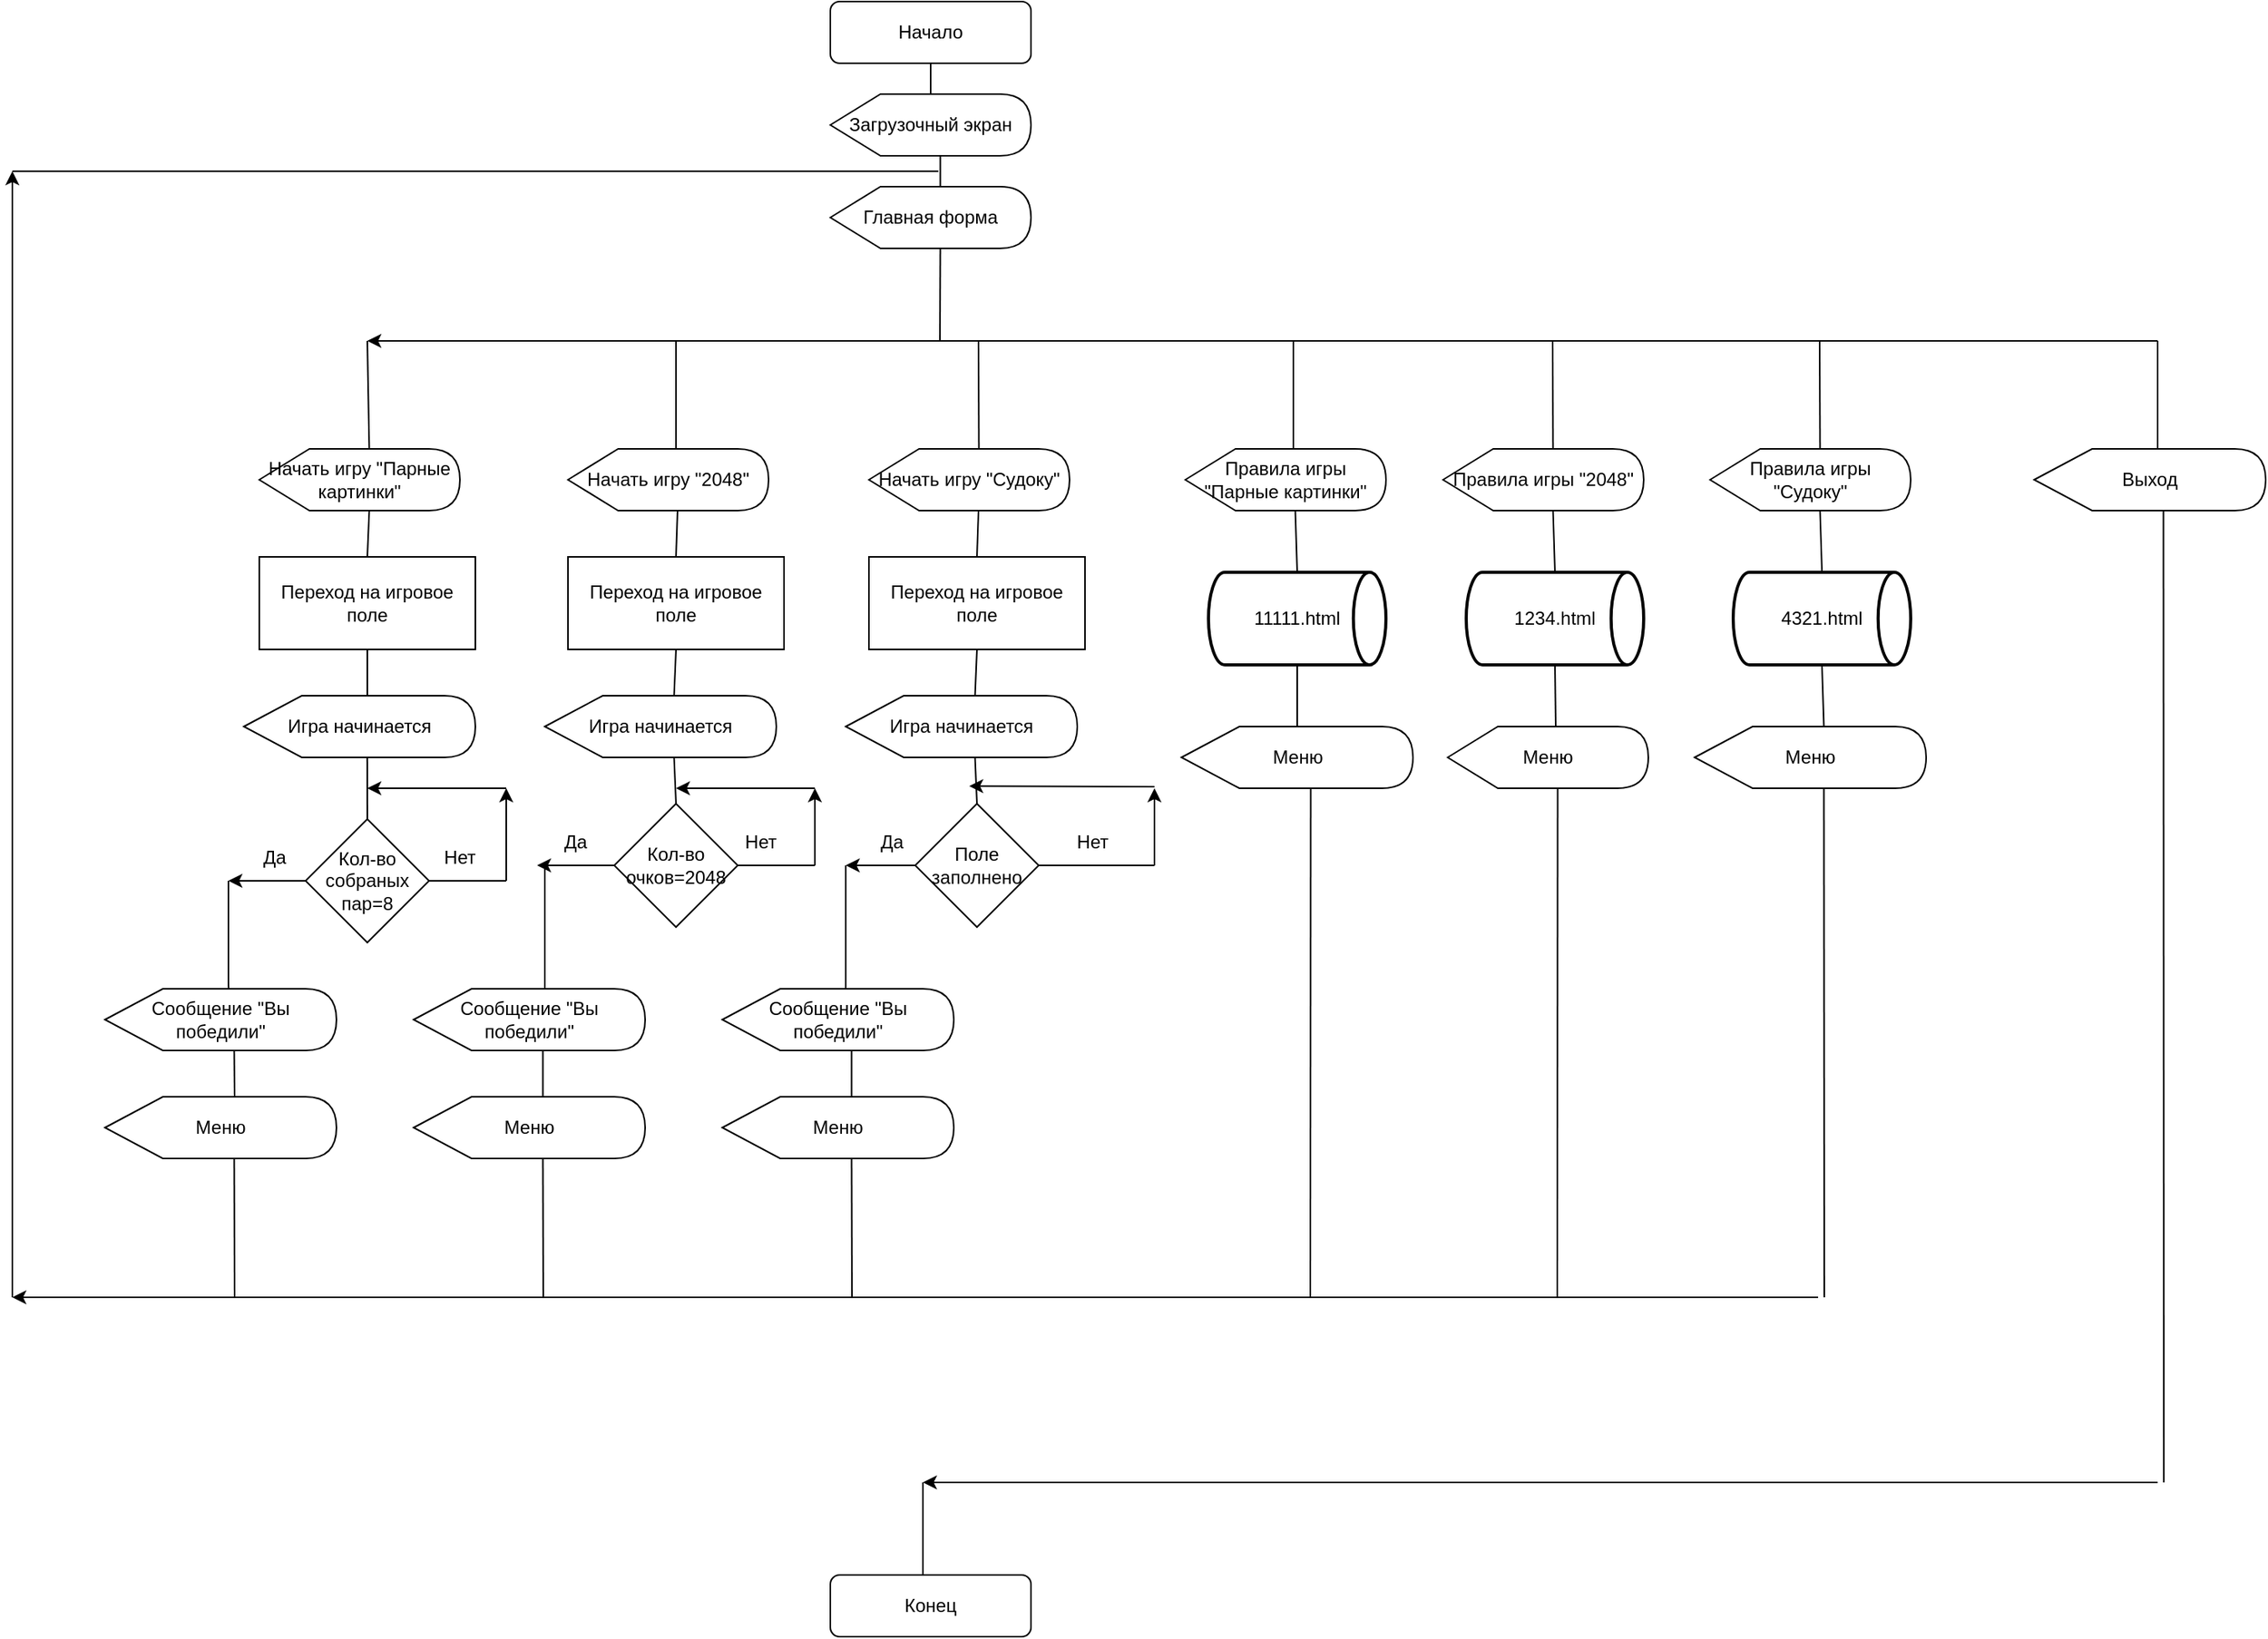 <mxfile version="15.2.7" type="device"><diagram id="LQXi3Rnj8_STNuz903Ip" name="Page-1"><mxGraphModel dx="2636" dy="849" grid="1" gridSize="10" guides="1" tooltips="1" connect="1" arrows="1" fold="1" page="1" pageScale="1" pageWidth="827" pageHeight="1169" math="0" shadow="0"><root><mxCell id="0"/><mxCell id="1" parent="0"/><mxCell id="80g_DDal4801K1Tkgl_E-1" value="Начало" style="rounded=1;whiteSpace=wrap;html=1;" parent="1" vertex="1"><mxGeometry x="300" y="40" width="130" height="40" as="geometry"/></mxCell><mxCell id="80g_DDal4801K1Tkgl_E-2" value="Загрузочный экран" style="shape=display;whiteSpace=wrap;html=1;" parent="1" vertex="1"><mxGeometry x="300" y="100" width="130" height="40" as="geometry"/></mxCell><mxCell id="80g_DDal4801K1Tkgl_E-4" value="" style="endArrow=none;html=1;rounded=0;exitX=0.5;exitY=1;exitDx=0;exitDy=0;" parent="1" source="80g_DDal4801K1Tkgl_E-1" target="80g_DDal4801K1Tkgl_E-2" edge="1"><mxGeometry width="50" height="50" relative="1" as="geometry"><mxPoint x="390" y="330" as="sourcePoint"/><mxPoint x="440" y="280" as="targetPoint"/></mxGeometry></mxCell><mxCell id="80g_DDal4801K1Tkgl_E-5" value="Главная форма" style="shape=display;whiteSpace=wrap;html=1;" parent="1" vertex="1"><mxGeometry x="300" y="160" width="130" height="40" as="geometry"/></mxCell><mxCell id="80g_DDal4801K1Tkgl_E-6" value="" style="endArrow=none;html=1;rounded=0;exitX=0;exitY=0;exitDx=71.25;exitDy=40;exitPerimeter=0;entryX=0;entryY=0;entryDx=71.25;entryDy=0;entryPerimeter=0;" parent="1" source="80g_DDal4801K1Tkgl_E-2" target="80g_DDal4801K1Tkgl_E-5" edge="1"><mxGeometry width="50" height="50" relative="1" as="geometry"><mxPoint x="390" y="320" as="sourcePoint"/><mxPoint x="440" y="270" as="targetPoint"/></mxGeometry></mxCell><mxCell id="80g_DDal4801K1Tkgl_E-7" value="" style="endArrow=none;html=1;rounded=0;entryX=0;entryY=0;entryDx=71.25;entryDy=40;entryPerimeter=0;" parent="1" target="80g_DDal4801K1Tkgl_E-5" edge="1"><mxGeometry width="50" height="50" relative="1" as="geometry"><mxPoint x="371" y="260" as="sourcePoint"/><mxPoint x="440" y="270" as="targetPoint"/></mxGeometry></mxCell><mxCell id="80g_DDal4801K1Tkgl_E-8" value="" style="endArrow=classic;html=1;rounded=0;" parent="1" edge="1"><mxGeometry width="50" height="50" relative="1" as="geometry"><mxPoint x="1160" y="260" as="sourcePoint"/><mxPoint y="260" as="targetPoint"/></mxGeometry></mxCell><mxCell id="80g_DDal4801K1Tkgl_E-10" value="Начать игру &quot;Парные картинки&quot;" style="shape=display;whiteSpace=wrap;html=1;" parent="1" vertex="1"><mxGeometry x="-70" y="330" width="130" height="40" as="geometry"/></mxCell><mxCell id="80g_DDal4801K1Tkgl_E-11" value="" style="endArrow=none;html=1;rounded=0;entryX=0;entryY=0;entryDx=71.25;entryDy=0;entryPerimeter=0;" parent="1" target="80g_DDal4801K1Tkgl_E-10" edge="1"><mxGeometry width="50" height="50" relative="1" as="geometry"><mxPoint y="260" as="sourcePoint"/><mxPoint x="320" y="250" as="targetPoint"/></mxGeometry></mxCell><mxCell id="80g_DDal4801K1Tkgl_E-13" value="Переход на игровое поле" style="rounded=0;whiteSpace=wrap;html=1;" parent="1" vertex="1"><mxGeometry x="-70" y="400" width="140" height="60" as="geometry"/></mxCell><mxCell id="80g_DDal4801K1Tkgl_E-14" value="" style="endArrow=none;html=1;rounded=0;exitX=0;exitY=0;exitDx=71.25;exitDy=40;exitPerimeter=0;entryX=0.5;entryY=0;entryDx=0;entryDy=0;" parent="1" source="80g_DDal4801K1Tkgl_E-10" target="80g_DDal4801K1Tkgl_E-13" edge="1"><mxGeometry width="50" height="50" relative="1" as="geometry"><mxPoint x="270" y="500" as="sourcePoint"/><mxPoint x="320" y="450" as="targetPoint"/></mxGeometry></mxCell><mxCell id="b1E2KCCDAh78bo3InFOr-25" style="edgeStyle=orthogonalEdgeStyle;rounded=0;orthogonalLoop=1;jettySize=auto;html=1;exitX=0;exitY=0;exitDx=83.75;exitDy=0;exitPerimeter=0;" edge="1" parent="1" source="26eFA7QZ_fDr6gPaLEX6-1"><mxGeometry relative="1" as="geometry"><mxPoint x="4" y="489.571" as="targetPoint"/></mxGeometry></mxCell><mxCell id="26eFA7QZ_fDr6gPaLEX6-1" value="Игра начинается" style="shape=display;whiteSpace=wrap;html=1;" parent="1" vertex="1"><mxGeometry x="-80" y="490" width="150" height="40" as="geometry"/></mxCell><mxCell id="26eFA7QZ_fDr6gPaLEX6-2" value="Кол-во собраных пар=8" style="rhombus;whiteSpace=wrap;html=1;" parent="1" vertex="1"><mxGeometry x="-40" y="570" width="80" height="80" as="geometry"/></mxCell><mxCell id="26eFA7QZ_fDr6gPaLEX6-3" value="" style="endArrow=none;html=1;exitX=0.5;exitY=1;exitDx=0;exitDy=0;" parent="1" source="80g_DDal4801K1Tkgl_E-13" edge="1"><mxGeometry width="50" height="50" relative="1" as="geometry"><mxPoint x="100" y="570" as="sourcePoint"/><mxPoint y="490" as="targetPoint"/></mxGeometry></mxCell><mxCell id="26eFA7QZ_fDr6gPaLEX6-4" value="" style="endArrow=none;html=1;exitX=0.533;exitY=0.987;exitDx=0;exitDy=0;exitPerimeter=0;entryX=0.5;entryY=0;entryDx=0;entryDy=0;" parent="1" source="26eFA7QZ_fDr6gPaLEX6-1" target="26eFA7QZ_fDr6gPaLEX6-2" edge="1"><mxGeometry width="50" height="50" relative="1" as="geometry"><mxPoint x="100" y="570" as="sourcePoint"/><mxPoint x="150" y="520" as="targetPoint"/></mxGeometry></mxCell><mxCell id="26eFA7QZ_fDr6gPaLEX6-6" value="Нет" style="text;html=1;strokeColor=none;fillColor=none;align=center;verticalAlign=middle;whiteSpace=wrap;rounded=0;" parent="1" vertex="1"><mxGeometry x="40" y="585" width="40" height="20" as="geometry"/></mxCell><mxCell id="26eFA7QZ_fDr6gPaLEX6-9" value="" style="endArrow=none;html=1;entryX=1;entryY=0.5;entryDx=0;entryDy=0;" parent="1" target="26eFA7QZ_fDr6gPaLEX6-2" edge="1"><mxGeometry width="50" height="50" relative="1" as="geometry"><mxPoint x="90" y="610" as="sourcePoint"/><mxPoint x="90" y="620" as="targetPoint"/></mxGeometry></mxCell><mxCell id="26eFA7QZ_fDr6gPaLEX6-12" value="" style="endArrow=classic;html=1;" parent="1" edge="1"><mxGeometry width="50" height="50" relative="1" as="geometry"><mxPoint x="90" y="610" as="sourcePoint"/><mxPoint x="90" y="550" as="targetPoint"/></mxGeometry></mxCell><mxCell id="26eFA7QZ_fDr6gPaLEX6-13" value="" style="endArrow=classic;html=1;" parent="1" edge="1"><mxGeometry width="50" height="50" relative="1" as="geometry"><mxPoint x="90" y="550" as="sourcePoint"/><mxPoint y="550" as="targetPoint"/></mxGeometry></mxCell><mxCell id="26eFA7QZ_fDr6gPaLEX6-14" value="" style="endArrow=classic;html=1;exitX=0;exitY=0.5;exitDx=0;exitDy=0;" parent="1" source="26eFA7QZ_fDr6gPaLEX6-2" edge="1"><mxGeometry width="50" height="50" relative="1" as="geometry"><mxPoint x="100" y="570" as="sourcePoint"/><mxPoint x="-90" y="610" as="targetPoint"/></mxGeometry></mxCell><mxCell id="26eFA7QZ_fDr6gPaLEX6-15" value="Да" style="text;html=1;strokeColor=none;fillColor=none;align=center;verticalAlign=middle;whiteSpace=wrap;rounded=0;" parent="1" vertex="1"><mxGeometry x="-80" y="585" width="40" height="20" as="geometry"/></mxCell><mxCell id="26eFA7QZ_fDr6gPaLEX6-16" value="" style="endArrow=none;html=1;entryX=0;entryY=0;entryDx=83.75;entryDy=0;entryPerimeter=0;" parent="1" target="26eFA7QZ_fDr6gPaLEX6-17" edge="1"><mxGeometry width="50" height="50" relative="1" as="geometry"><mxPoint x="-90" y="610" as="sourcePoint"/><mxPoint x="-90" y="745" as="targetPoint"/><Array as="points"><mxPoint x="-90" y="685"/></Array></mxGeometry></mxCell><mxCell id="26eFA7QZ_fDr6gPaLEX6-17" value="Сообщение &quot;Вы победили&quot;" style="shape=display;whiteSpace=wrap;html=1;" parent="1" vertex="1"><mxGeometry x="-170" y="680" width="150" height="40" as="geometry"/></mxCell><mxCell id="26eFA7QZ_fDr6gPaLEX6-20" value="" style="endArrow=none;html=1;" parent="1" edge="1"><mxGeometry width="50" height="50" relative="1" as="geometry"><mxPoint x="200" y="330" as="sourcePoint"/><mxPoint x="200" y="260" as="targetPoint"/></mxGeometry></mxCell><mxCell id="26eFA7QZ_fDr6gPaLEX6-21" value="Начать игру &quot;2048&quot;" style="shape=display;whiteSpace=wrap;html=1;" parent="1" vertex="1"><mxGeometry x="130" y="330" width="130" height="40" as="geometry"/></mxCell><mxCell id="26eFA7QZ_fDr6gPaLEX6-22" value="Переход на игровое поле" style="rounded=0;whiteSpace=wrap;html=1;" parent="1" vertex="1"><mxGeometry x="130" y="400" width="140" height="60" as="geometry"/></mxCell><mxCell id="26eFA7QZ_fDr6gPaLEX6-23" value="Игра начинается" style="shape=display;whiteSpace=wrap;html=1;" parent="1" vertex="1"><mxGeometry x="115" y="490" width="150" height="40" as="geometry"/></mxCell><mxCell id="26eFA7QZ_fDr6gPaLEX6-24" value="Кол-во очков=2048" style="rhombus;whiteSpace=wrap;html=1;" parent="1" vertex="1"><mxGeometry x="160" y="560" width="80" height="80" as="geometry"/></mxCell><mxCell id="26eFA7QZ_fDr6gPaLEX6-25" value="" style="endArrow=none;html=1;exitX=0.5;exitY=0;exitDx=0;exitDy=0;" parent="1" source="26eFA7QZ_fDr6gPaLEX6-22" edge="1"><mxGeometry width="50" height="50" relative="1" as="geometry"><mxPoint x="220" y="390" as="sourcePoint"/><mxPoint x="201" y="370" as="targetPoint"/></mxGeometry></mxCell><mxCell id="26eFA7QZ_fDr6gPaLEX6-26" value="" style="endArrow=none;html=1;entryX=0.5;entryY=1;entryDx=0;entryDy=0;exitX=0;exitY=0;exitDx=83.75;exitDy=0;exitPerimeter=0;" parent="1" source="26eFA7QZ_fDr6gPaLEX6-23" target="26eFA7QZ_fDr6gPaLEX6-22" edge="1"><mxGeometry width="50" height="50" relative="1" as="geometry"><mxPoint x="280" y="470" as="sourcePoint"/><mxPoint x="190" y="470" as="targetPoint"/></mxGeometry></mxCell><mxCell id="26eFA7QZ_fDr6gPaLEX6-27" value="" style="endArrow=none;html=1;exitX=0.5;exitY=0;exitDx=0;exitDy=0;entryX=0;entryY=0;entryDx=83.75;entryDy=40;entryPerimeter=0;" parent="1" source="26eFA7QZ_fDr6gPaLEX6-24" target="26eFA7QZ_fDr6gPaLEX6-23" edge="1"><mxGeometry width="50" height="50" relative="1" as="geometry"><mxPoint x="140" y="520" as="sourcePoint"/><mxPoint x="160" y="540" as="targetPoint"/></mxGeometry></mxCell><mxCell id="26eFA7QZ_fDr6gPaLEX6-28" value="" style="endArrow=none;html=1;exitX=1;exitY=0.5;exitDx=0;exitDy=0;" parent="1" source="26eFA7QZ_fDr6gPaLEX6-24" edge="1"><mxGeometry width="50" height="50" relative="1" as="geometry"><mxPoint x="270" y="630" as="sourcePoint"/><mxPoint x="290" y="600" as="targetPoint"/></mxGeometry></mxCell><mxCell id="26eFA7QZ_fDr6gPaLEX6-29" value="Нет" style="text;html=1;strokeColor=none;fillColor=none;align=center;verticalAlign=middle;whiteSpace=wrap;rounded=0;" parent="1" vertex="1"><mxGeometry x="235" y="575" width="40" height="20" as="geometry"/></mxCell><mxCell id="26eFA7QZ_fDr6gPaLEX6-30" value="" style="endArrow=classic;html=1;" parent="1" edge="1"><mxGeometry width="50" height="50" relative="1" as="geometry"><mxPoint x="290" y="600" as="sourcePoint"/><mxPoint x="290" y="550" as="targetPoint"/></mxGeometry></mxCell><mxCell id="26eFA7QZ_fDr6gPaLEX6-31" value="" style="endArrow=classic;html=1;" parent="1" edge="1"><mxGeometry width="50" height="50" relative="1" as="geometry"><mxPoint x="290" y="550" as="sourcePoint"/><mxPoint x="200" y="550" as="targetPoint"/></mxGeometry></mxCell><mxCell id="26eFA7QZ_fDr6gPaLEX6-32" value="" style="endArrow=classic;html=1;exitX=0;exitY=0.5;exitDx=0;exitDy=0;" parent="1" source="26eFA7QZ_fDr6gPaLEX6-24" edge="1"><mxGeometry width="50" height="50" relative="1" as="geometry"><mxPoint x="140" y="720" as="sourcePoint"/><mxPoint x="110" y="600" as="targetPoint"/></mxGeometry></mxCell><mxCell id="26eFA7QZ_fDr6gPaLEX6-33" value="Да" style="text;html=1;strokeColor=none;fillColor=none;align=center;verticalAlign=middle;whiteSpace=wrap;rounded=0;" parent="1" vertex="1"><mxGeometry x="115" y="575" width="40" height="20" as="geometry"/></mxCell><mxCell id="26eFA7QZ_fDr6gPaLEX6-34" value="" style="endArrow=none;html=1;" parent="1" edge="1"><mxGeometry width="50" height="50" relative="1" as="geometry"><mxPoint x="115" y="680" as="sourcePoint"/><mxPoint x="115" y="600" as="targetPoint"/></mxGeometry></mxCell><mxCell id="26eFA7QZ_fDr6gPaLEX6-35" value="Сообщение &quot;Вы победили&quot;" style="shape=display;whiteSpace=wrap;html=1;" parent="1" vertex="1"><mxGeometry x="30" y="680" width="150" height="40" as="geometry"/></mxCell><mxCell id="26eFA7QZ_fDr6gPaLEX6-38" value="Начать игру &quot;Судоку&quot;" style="shape=display;whiteSpace=wrap;html=1;" parent="1" vertex="1"><mxGeometry x="325" y="330" width="130" height="40" as="geometry"/></mxCell><mxCell id="26eFA7QZ_fDr6gPaLEX6-39" value="Переход на игровое поле" style="rounded=0;whiteSpace=wrap;html=1;" parent="1" vertex="1"><mxGeometry x="325" y="400" width="140" height="60" as="geometry"/></mxCell><mxCell id="26eFA7QZ_fDr6gPaLEX6-40" value="" style="endArrow=none;html=1;entryX=0;entryY=0;entryDx=71.25;entryDy=0;entryPerimeter=0;" parent="1" target="26eFA7QZ_fDr6gPaLEX6-38" edge="1"><mxGeometry width="50" height="50" relative="1" as="geometry"><mxPoint x="396" y="260" as="sourcePoint"/><mxPoint x="400" y="670" as="targetPoint"/></mxGeometry></mxCell><mxCell id="26eFA7QZ_fDr6gPaLEX6-41" value="" style="endArrow=none;html=1;exitX=0.5;exitY=0;exitDx=0;exitDy=0;" parent="1" source="26eFA7QZ_fDr6gPaLEX6-39" edge="1"><mxGeometry width="50" height="50" relative="1" as="geometry"><mxPoint x="350" y="720" as="sourcePoint"/><mxPoint x="396" y="370" as="targetPoint"/></mxGeometry></mxCell><mxCell id="26eFA7QZ_fDr6gPaLEX6-42" value="Игра начинается" style="shape=display;whiteSpace=wrap;html=1;" parent="1" vertex="1"><mxGeometry x="310" y="490" width="150" height="40" as="geometry"/></mxCell><mxCell id="26eFA7QZ_fDr6gPaLEX6-43" value="Поле заполнено" style="rhombus;whiteSpace=wrap;html=1;" parent="1" vertex="1"><mxGeometry x="355" y="560" width="80" height="80" as="geometry"/></mxCell><mxCell id="26eFA7QZ_fDr6gPaLEX6-44" value="" style="endArrow=none;html=1;entryX=1;entryY=0.5;entryDx=0;entryDy=0;" parent="1" target="26eFA7QZ_fDr6gPaLEX6-43" edge="1"><mxGeometry width="50" height="50" relative="1" as="geometry"><mxPoint x="510" y="600" as="sourcePoint"/><mxPoint x="300" y="610" as="targetPoint"/></mxGeometry></mxCell><mxCell id="26eFA7QZ_fDr6gPaLEX6-45" value="" style="endArrow=none;html=1;exitX=0;exitY=0;exitDx=83.75;exitDy=40;exitPerimeter=0;entryX=0.5;entryY=0;entryDx=0;entryDy=0;" parent="1" source="26eFA7QZ_fDr6gPaLEX6-42" target="26eFA7QZ_fDr6gPaLEX6-43" edge="1"><mxGeometry width="50" height="50" relative="1" as="geometry"><mxPoint x="350" y="720" as="sourcePoint"/><mxPoint x="400" y="670" as="targetPoint"/></mxGeometry></mxCell><mxCell id="26eFA7QZ_fDr6gPaLEX6-46" value="" style="endArrow=none;html=1;exitX=0.5;exitY=1;exitDx=0;exitDy=0;entryX=0;entryY=0;entryDx=83.75;entryDy=0;entryPerimeter=0;" parent="1" source="26eFA7QZ_fDr6gPaLEX6-39" target="26eFA7QZ_fDr6gPaLEX6-42" edge="1"><mxGeometry width="50" height="50" relative="1" as="geometry"><mxPoint x="350" y="720" as="sourcePoint"/><mxPoint x="470" y="680" as="targetPoint"/></mxGeometry></mxCell><mxCell id="26eFA7QZ_fDr6gPaLEX6-47" value="Нет" style="text;html=1;strokeColor=none;fillColor=none;align=center;verticalAlign=middle;whiteSpace=wrap;rounded=0;" parent="1" vertex="1"><mxGeometry x="450" y="575" width="40" height="20" as="geometry"/></mxCell><mxCell id="26eFA7QZ_fDr6gPaLEX6-48" value="" style="endArrow=classic;html=1;" parent="1" edge="1"><mxGeometry width="50" height="50" relative="1" as="geometry"><mxPoint x="510" y="600" as="sourcePoint"/><mxPoint x="510" y="550" as="targetPoint"/></mxGeometry></mxCell><mxCell id="26eFA7QZ_fDr6gPaLEX6-49" value="" style="endArrow=classic;html=1;" parent="1" edge="1"><mxGeometry width="50" height="50" relative="1" as="geometry"><mxPoint x="510" y="549" as="sourcePoint"/><mxPoint x="390" y="548.57" as="targetPoint"/></mxGeometry></mxCell><mxCell id="26eFA7QZ_fDr6gPaLEX6-50" value="" style="endArrow=classic;html=1;exitX=0;exitY=0.5;exitDx=0;exitDy=0;" parent="1" source="26eFA7QZ_fDr6gPaLEX6-43" edge="1"><mxGeometry width="50" height="50" relative="1" as="geometry"><mxPoint x="350" y="720" as="sourcePoint"/><mxPoint x="310" y="600" as="targetPoint"/></mxGeometry></mxCell><mxCell id="26eFA7QZ_fDr6gPaLEX6-51" value="" style="endArrow=none;html=1;" parent="1" edge="1"><mxGeometry width="50" height="50" relative="1" as="geometry"><mxPoint x="310" y="600" as="sourcePoint"/><mxPoint x="310" y="680" as="targetPoint"/></mxGeometry></mxCell><mxCell id="26eFA7QZ_fDr6gPaLEX6-52" value="Да" style="text;html=1;strokeColor=none;fillColor=none;align=center;verticalAlign=middle;whiteSpace=wrap;rounded=0;" parent="1" vertex="1"><mxGeometry x="320" y="575" width="40" height="20" as="geometry"/></mxCell><mxCell id="26eFA7QZ_fDr6gPaLEX6-53" value="Сообщение &quot;Вы победили&quot;" style="shape=display;whiteSpace=wrap;html=1;" parent="1" vertex="1"><mxGeometry x="230" y="680" width="150" height="40" as="geometry"/></mxCell><mxCell id="26eFA7QZ_fDr6gPaLEX6-56" value="" style="endArrow=none;html=1;" parent="1" edge="1"><mxGeometry width="50" height="50" relative="1" as="geometry"><mxPoint x="600" y="330" as="sourcePoint"/><mxPoint x="600" y="260" as="targetPoint"/></mxGeometry></mxCell><mxCell id="26eFA7QZ_fDr6gPaLEX6-57" value="Правила игры &quot;Парные картинки&quot;" style="shape=display;whiteSpace=wrap;html=1;" parent="1" vertex="1"><mxGeometry x="530" y="330" width="130" height="40" as="geometry"/></mxCell><mxCell id="26eFA7QZ_fDr6gPaLEX6-58" value="11111.html" style="strokeWidth=2;html=1;shape=mxgraph.flowchart.direct_data;whiteSpace=wrap;" parent="1" vertex="1"><mxGeometry x="545" y="410" width="115" height="60" as="geometry"/></mxCell><mxCell id="26eFA7QZ_fDr6gPaLEX6-59" value="" style="endArrow=none;html=1;entryX=0;entryY=0;entryDx=71.25;entryDy=40;entryPerimeter=0;exitX=0.5;exitY=0;exitDx=0;exitDy=0;exitPerimeter=0;" parent="1" source="26eFA7QZ_fDr6gPaLEX6-58" target="26eFA7QZ_fDr6gPaLEX6-57" edge="1"><mxGeometry width="50" height="50" relative="1" as="geometry"><mxPoint x="670" y="720" as="sourcePoint"/><mxPoint x="720" y="670" as="targetPoint"/></mxGeometry></mxCell><mxCell id="26eFA7QZ_fDr6gPaLEX6-60" value="Правила игры &quot;2048&quot;" style="shape=display;whiteSpace=wrap;html=1;" parent="1" vertex="1"><mxGeometry x="697" y="330" width="130" height="40" as="geometry"/></mxCell><mxCell id="26eFA7QZ_fDr6gPaLEX6-61" value="1234.html" style="strokeWidth=2;html=1;shape=mxgraph.flowchart.direct_data;whiteSpace=wrap;" parent="1" vertex="1"><mxGeometry x="712" y="410" width="115" height="60" as="geometry"/></mxCell><mxCell id="26eFA7QZ_fDr6gPaLEX6-62" value="" style="endArrow=none;html=1;entryX=0;entryY=0;entryDx=71.25;entryDy=40;entryPerimeter=0;exitX=0.5;exitY=0;exitDx=0;exitDy=0;exitPerimeter=0;" parent="1" source="26eFA7QZ_fDr6gPaLEX6-61" target="26eFA7QZ_fDr6gPaLEX6-60" edge="1"><mxGeometry width="50" height="50" relative="1" as="geometry"><mxPoint x="837" y="720" as="sourcePoint"/><mxPoint x="887" y="670" as="targetPoint"/></mxGeometry></mxCell><mxCell id="26eFA7QZ_fDr6gPaLEX6-63" value="Правила игры &quot;Судоку&quot;" style="shape=display;whiteSpace=wrap;html=1;" parent="1" vertex="1"><mxGeometry x="870" y="330" width="130" height="40" as="geometry"/></mxCell><mxCell id="26eFA7QZ_fDr6gPaLEX6-64" value="4321.html" style="strokeWidth=2;html=1;shape=mxgraph.flowchart.direct_data;whiteSpace=wrap;" parent="1" vertex="1"><mxGeometry x="885" y="410" width="115" height="60" as="geometry"/></mxCell><mxCell id="26eFA7QZ_fDr6gPaLEX6-65" value="" style="endArrow=none;html=1;entryX=0;entryY=0;entryDx=71.25;entryDy=40;entryPerimeter=0;exitX=0.5;exitY=0;exitDx=0;exitDy=0;exitPerimeter=0;" parent="1" source="26eFA7QZ_fDr6gPaLEX6-64" target="26eFA7QZ_fDr6gPaLEX6-63" edge="1"><mxGeometry width="50" height="50" relative="1" as="geometry"><mxPoint x="1010" y="720" as="sourcePoint"/><mxPoint x="1060" y="670" as="targetPoint"/></mxGeometry></mxCell><mxCell id="26eFA7QZ_fDr6gPaLEX6-66" value="" style="endArrow=none;html=1;exitX=0;exitY=0;exitDx=71.25;exitDy=0;exitPerimeter=0;" parent="1" source="26eFA7QZ_fDr6gPaLEX6-60" edge="1"><mxGeometry width="50" height="50" relative="1" as="geometry"><mxPoint x="790" y="720" as="sourcePoint"/><mxPoint x="768" y="260" as="targetPoint"/></mxGeometry></mxCell><mxCell id="26eFA7QZ_fDr6gPaLEX6-67" value="" style="endArrow=none;html=1;exitX=0;exitY=0;exitDx=71.25;exitDy=0;exitPerimeter=0;" parent="1" source="26eFA7QZ_fDr6gPaLEX6-63" edge="1"><mxGeometry width="50" height="50" relative="1" as="geometry"><mxPoint x="790" y="720" as="sourcePoint"/><mxPoint x="941" y="260" as="targetPoint"/></mxGeometry></mxCell><mxCell id="26eFA7QZ_fDr6gPaLEX6-83" value="" style="endArrow=none;html=1;" parent="1" edge="1"><mxGeometry width="50" height="50" relative="1" as="geometry"><mxPoint x="1160" y="330" as="sourcePoint"/><mxPoint x="1160" y="260" as="targetPoint"/></mxGeometry></mxCell><mxCell id="26eFA7QZ_fDr6gPaLEX6-84" value="Выход" style="shape=display;whiteSpace=wrap;html=1;" parent="1" vertex="1"><mxGeometry x="1080" y="330" width="150" height="40" as="geometry"/></mxCell><mxCell id="26eFA7QZ_fDr6gPaLEX6-85" value="" style="endArrow=none;html=1;exitX=0;exitY=0;exitDx=83.75;exitDy=40;exitPerimeter=0;" parent="1" source="26eFA7QZ_fDr6gPaLEX6-84" edge="1"><mxGeometry width="50" height="50" relative="1" as="geometry"><mxPoint x="610" y="480" as="sourcePoint"/><mxPoint x="1164" y="1000" as="targetPoint"/></mxGeometry></mxCell><mxCell id="26eFA7QZ_fDr6gPaLEX6-87" value="" style="endArrow=classic;html=1;" parent="1" edge="1"><mxGeometry width="50" height="50" relative="1" as="geometry"><mxPoint x="-230" y="880" as="sourcePoint"/><mxPoint x="-230" y="150" as="targetPoint"/></mxGeometry></mxCell><mxCell id="26eFA7QZ_fDr6gPaLEX6-88" value="" style="endArrow=none;html=1;" parent="1" edge="1"><mxGeometry width="50" height="50" relative="1" as="geometry"><mxPoint x="-230" y="150" as="sourcePoint"/><mxPoint x="370" y="150" as="targetPoint"/></mxGeometry></mxCell><mxCell id="26eFA7QZ_fDr6gPaLEX6-89" value="" style="endArrow=classic;html=1;" parent="1" edge="1"><mxGeometry width="50" height="50" relative="1" as="geometry"><mxPoint x="1160" y="1000" as="sourcePoint"/><mxPoint x="360" y="1000" as="targetPoint"/></mxGeometry></mxCell><mxCell id="26eFA7QZ_fDr6gPaLEX6-90" value="Конец" style="rounded=1;whiteSpace=wrap;html=1;" parent="1" vertex="1"><mxGeometry x="300" y="1060" width="130" height="40" as="geometry"/></mxCell><mxCell id="26eFA7QZ_fDr6gPaLEX6-91" value="" style="endArrow=none;html=1;" parent="1" edge="1"><mxGeometry width="50" height="50" relative="1" as="geometry"><mxPoint x="360" y="1000" as="sourcePoint"/><mxPoint x="360" y="1060" as="targetPoint"/></mxGeometry></mxCell><mxCell id="b1E2KCCDAh78bo3InFOr-1" value="Меню" style="shape=display;whiteSpace=wrap;html=1;" vertex="1" parent="1"><mxGeometry x="-170" y="750" width="150" height="40" as="geometry"/></mxCell><mxCell id="b1E2KCCDAh78bo3InFOr-2" value="" style="endArrow=none;html=1;entryX=0;entryY=0;entryDx=83.75;entryDy=40;entryPerimeter=0;" edge="1" parent="1" target="26eFA7QZ_fDr6gPaLEX6-17"><mxGeometry width="50" height="50" relative="1" as="geometry"><mxPoint x="-86" y="750" as="sourcePoint"/><mxPoint x="-40" y="710" as="targetPoint"/></mxGeometry></mxCell><mxCell id="b1E2KCCDAh78bo3InFOr-4" value="Меню" style="shape=display;whiteSpace=wrap;html=1;" vertex="1" parent="1"><mxGeometry x="30" y="750" width="150" height="40" as="geometry"/></mxCell><mxCell id="b1E2KCCDAh78bo3InFOr-5" value="Меню" style="shape=display;whiteSpace=wrap;html=1;" vertex="1" parent="1"><mxGeometry x="230" y="750" width="150" height="40" as="geometry"/></mxCell><mxCell id="b1E2KCCDAh78bo3InFOr-8" value="" style="endArrow=none;html=1;entryX=0;entryY=0;entryDx=83.75;entryDy=0;entryPerimeter=0;exitX=0;exitY=0;exitDx=83.75;exitDy=40;exitPerimeter=0;" edge="1" parent="1" source="26eFA7QZ_fDr6gPaLEX6-53" target="b1E2KCCDAh78bo3InFOr-5"><mxGeometry width="50" height="50" relative="1" as="geometry"><mxPoint x="-76" y="760.0" as="sourcePoint"/><mxPoint x="-76.25" y="730.0" as="targetPoint"/></mxGeometry></mxCell><mxCell id="b1E2KCCDAh78bo3InFOr-9" value="" style="endArrow=none;html=1;entryX=0;entryY=0;entryDx=83.75;entryDy=40;entryPerimeter=0;exitX=0;exitY=0;exitDx=83.75;exitDy=0;exitPerimeter=0;" edge="1" parent="1" source="b1E2KCCDAh78bo3InFOr-4" target="26eFA7QZ_fDr6gPaLEX6-35"><mxGeometry width="50" height="50" relative="1" as="geometry"><mxPoint x="-66" y="770.0" as="sourcePoint"/><mxPoint x="-66.25" y="740.0" as="targetPoint"/></mxGeometry></mxCell><mxCell id="b1E2KCCDAh78bo3InFOr-10" value="" style="endArrow=none;html=1;entryX=0;entryY=0;entryDx=83.75;entryDy=40;entryPerimeter=0;" edge="1" parent="1" target="b1E2KCCDAh78bo3InFOr-1"><mxGeometry width="50" height="50" relative="1" as="geometry"><mxPoint x="-86" y="880" as="sourcePoint"/><mxPoint x="-40" y="810" as="targetPoint"/></mxGeometry></mxCell><mxCell id="b1E2KCCDAh78bo3InFOr-11" value="" style="endArrow=none;html=1;entryX=0;entryY=0;entryDx=83.75;entryDy=40;entryPerimeter=0;" edge="1" parent="1" target="b1E2KCCDAh78bo3InFOr-4"><mxGeometry width="50" height="50" relative="1" as="geometry"><mxPoint x="114" y="880" as="sourcePoint"/><mxPoint x="160" y="800" as="targetPoint"/></mxGeometry></mxCell><mxCell id="b1E2KCCDAh78bo3InFOr-12" value="" style="endArrow=none;html=1;entryX=0;entryY=0;entryDx=83.75;entryDy=40;entryPerimeter=0;" edge="1" parent="1" target="b1E2KCCDAh78bo3InFOr-5"><mxGeometry width="50" height="50" relative="1" as="geometry"><mxPoint x="314" y="880" as="sourcePoint"/><mxPoint x="330" y="800" as="targetPoint"/></mxGeometry></mxCell><mxCell id="b1E2KCCDAh78bo3InFOr-13" value="Меню" style="shape=display;whiteSpace=wrap;html=1;" vertex="1" parent="1"><mxGeometry x="860" y="510" width="150" height="40" as="geometry"/></mxCell><mxCell id="b1E2KCCDAh78bo3InFOr-14" value="Меню" style="shape=display;whiteSpace=wrap;html=1;" vertex="1" parent="1"><mxGeometry x="700" y="510" width="130" height="40" as="geometry"/></mxCell><mxCell id="b1E2KCCDAh78bo3InFOr-15" value="Меню" style="shape=display;whiteSpace=wrap;html=1;" vertex="1" parent="1"><mxGeometry x="527.5" y="510" width="150" height="40" as="geometry"/></mxCell><mxCell id="b1E2KCCDAh78bo3InFOr-16" value="" style="endArrow=none;html=1;entryX=0.5;entryY=1;entryDx=0;entryDy=0;entryPerimeter=0;" edge="1" parent="1" source="b1E2KCCDAh78bo3InFOr-15" target="26eFA7QZ_fDr6gPaLEX6-58"><mxGeometry width="50" height="50" relative="1" as="geometry"><mxPoint x="580" y="510" as="sourcePoint"/><mxPoint x="630" y="460" as="targetPoint"/></mxGeometry></mxCell><mxCell id="b1E2KCCDAh78bo3InFOr-17" value="" style="endArrow=none;html=1;entryX=0.5;entryY=1;entryDx=0;entryDy=0;entryPerimeter=0;" edge="1" parent="1" target="26eFA7QZ_fDr6gPaLEX6-61"><mxGeometry width="50" height="50" relative="1" as="geometry"><mxPoint x="770" y="510" as="sourcePoint"/><mxPoint x="830" y="470" as="targetPoint"/></mxGeometry></mxCell><mxCell id="b1E2KCCDAh78bo3InFOr-19" value="" style="endArrow=none;html=1;entryX=0.5;entryY=1;entryDx=0;entryDy=0;entryPerimeter=0;exitX=0;exitY=0;exitDx=83.75;exitDy=0;exitPerimeter=0;" edge="1" parent="1" source="b1E2KCCDAh78bo3InFOr-13" target="26eFA7QZ_fDr6gPaLEX6-64"><mxGeometry width="50" height="50" relative="1" as="geometry"><mxPoint x="910" y="510" as="sourcePoint"/><mxPoint x="960" y="460" as="targetPoint"/></mxGeometry></mxCell><mxCell id="b1E2KCCDAh78bo3InFOr-20" value="" style="endArrow=none;html=1;entryX=0;entryY=0;entryDx=83.75;entryDy=40;entryPerimeter=0;" edge="1" parent="1" target="b1E2KCCDAh78bo3InFOr-15"><mxGeometry width="50" height="50" relative="1" as="geometry"><mxPoint x="611" y="880" as="sourcePoint"/><mxPoint x="630" y="550" as="targetPoint"/></mxGeometry></mxCell><mxCell id="b1E2KCCDAh78bo3InFOr-21" value="" style="endArrow=none;html=1;entryX=0;entryY=0;entryDx=71.25;entryDy=40;entryPerimeter=0;" edge="1" parent="1" target="b1E2KCCDAh78bo3InFOr-14"><mxGeometry width="50" height="50" relative="1" as="geometry"><mxPoint x="771" y="880" as="sourcePoint"/><mxPoint x="621.25" y="560" as="targetPoint"/></mxGeometry></mxCell><mxCell id="b1E2KCCDAh78bo3InFOr-22" value="" style="endArrow=none;html=1;entryX=0;entryY=0;entryDx=83.75;entryDy=40;entryPerimeter=0;" edge="1" parent="1" target="b1E2KCCDAh78bo3InFOr-13"><mxGeometry width="50" height="50" relative="1" as="geometry"><mxPoint x="944" y="880" as="sourcePoint"/><mxPoint x="631.25" y="570" as="targetPoint"/></mxGeometry></mxCell><mxCell id="b1E2KCCDAh78bo3InFOr-23" value="" style="endArrow=classic;html=1;" edge="1" parent="1"><mxGeometry width="50" height="50" relative="1" as="geometry"><mxPoint x="940" y="880" as="sourcePoint"/><mxPoint x="-230" y="880" as="targetPoint"/></mxGeometry></mxCell></root></mxGraphModel></diagram></mxfile>